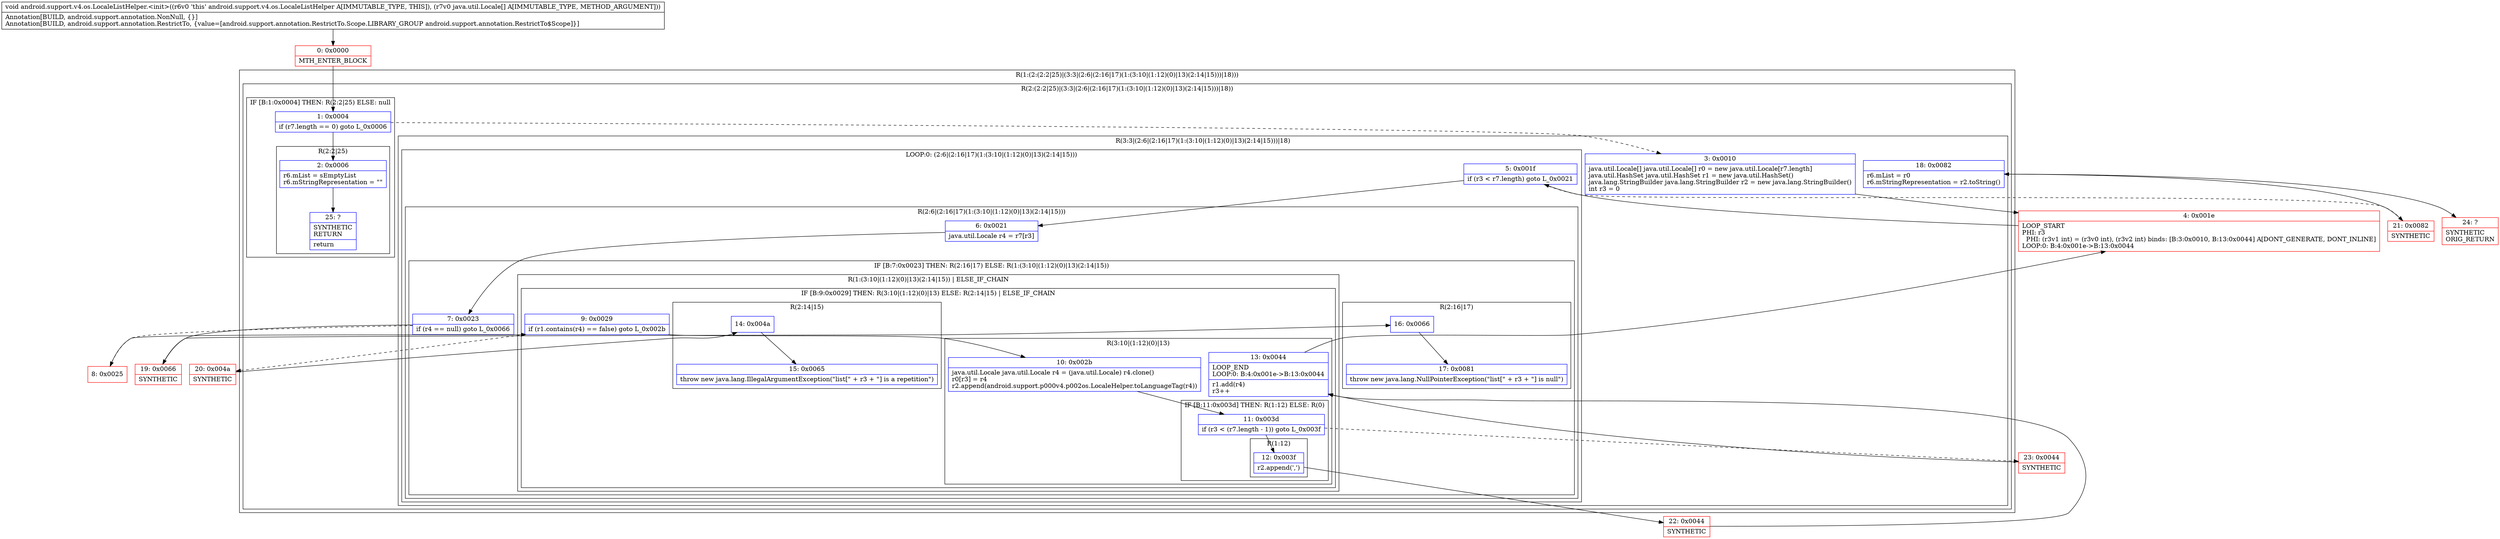 digraph "CFG forandroid.support.v4.os.LocaleListHelper.\<init\>([Ljava\/util\/Locale;)V" {
subgraph cluster_Region_404645056 {
label = "R(1:(2:(2:2|25)|(3:3|(2:6|(2:16|17)(1:(3:10|(1:12)(0)|13)(2:14|15)))|18)))";
node [shape=record,color=blue];
subgraph cluster_Region_477497511 {
label = "R(2:(2:2|25)|(3:3|(2:6|(2:16|17)(1:(3:10|(1:12)(0)|13)(2:14|15)))|18))";
node [shape=record,color=blue];
subgraph cluster_IfRegion_1247868783 {
label = "IF [B:1:0x0004] THEN: R(2:2|25) ELSE: null";
node [shape=record,color=blue];
Node_1 [shape=record,label="{1\:\ 0x0004|if (r7.length == 0) goto L_0x0006\l}"];
subgraph cluster_Region_1065629901 {
label = "R(2:2|25)";
node [shape=record,color=blue];
Node_2 [shape=record,label="{2\:\ 0x0006|r6.mList = sEmptyList\lr6.mStringRepresentation = \"\"\l}"];
Node_25 [shape=record,label="{25\:\ ?|SYNTHETIC\lRETURN\l|return\l}"];
}
}
subgraph cluster_Region_478542601 {
label = "R(3:3|(2:6|(2:16|17)(1:(3:10|(1:12)(0)|13)(2:14|15)))|18)";
node [shape=record,color=blue];
Node_3 [shape=record,label="{3\:\ 0x0010|java.util.Locale[] java.util.Locale[] r0 = new java.util.Locale[r7.length]\ljava.util.HashSet java.util.HashSet r1 = new java.util.HashSet()\ljava.lang.StringBuilder java.lang.StringBuilder r2 = new java.lang.StringBuilder()\lint r3 = 0\l}"];
subgraph cluster_LoopRegion_1124936855 {
label = "LOOP:0: (2:6|(2:16|17)(1:(3:10|(1:12)(0)|13)(2:14|15)))";
node [shape=record,color=blue];
Node_5 [shape=record,label="{5\:\ 0x001f|if (r3 \< r7.length) goto L_0x0021\l}"];
subgraph cluster_Region_1800302503 {
label = "R(2:6|(2:16|17)(1:(3:10|(1:12)(0)|13)(2:14|15)))";
node [shape=record,color=blue];
Node_6 [shape=record,label="{6\:\ 0x0021|java.util.Locale r4 = r7[r3]\l}"];
subgraph cluster_IfRegion_1648333816 {
label = "IF [B:7:0x0023] THEN: R(2:16|17) ELSE: R(1:(3:10|(1:12)(0)|13)(2:14|15))";
node [shape=record,color=blue];
Node_7 [shape=record,label="{7\:\ 0x0023|if (r4 == null) goto L_0x0066\l}"];
subgraph cluster_Region_1052495473 {
label = "R(2:16|17)";
node [shape=record,color=blue];
Node_16 [shape=record,label="{16\:\ 0x0066}"];
Node_17 [shape=record,label="{17\:\ 0x0081|throw new java.lang.NullPointerException(\"list[\" + r3 + \"] is null\")\l}"];
}
subgraph cluster_Region_1415013273 {
label = "R(1:(3:10|(1:12)(0)|13)(2:14|15)) | ELSE_IF_CHAIN\l";
node [shape=record,color=blue];
subgraph cluster_IfRegion_1493271587 {
label = "IF [B:9:0x0029] THEN: R(3:10|(1:12)(0)|13) ELSE: R(2:14|15) | ELSE_IF_CHAIN\l";
node [shape=record,color=blue];
Node_9 [shape=record,label="{9\:\ 0x0029|if (r1.contains(r4) == false) goto L_0x002b\l}"];
subgraph cluster_Region_1236019441 {
label = "R(3:10|(1:12)(0)|13)";
node [shape=record,color=blue];
Node_10 [shape=record,label="{10\:\ 0x002b|java.util.Locale java.util.Locale r4 = (java.util.Locale) r4.clone()\lr0[r3] = r4\lr2.append(android.support.p000v4.p002os.LocaleHelper.toLanguageTag(r4))\l}"];
subgraph cluster_IfRegion_1356271427 {
label = "IF [B:11:0x003d] THEN: R(1:12) ELSE: R(0)";
node [shape=record,color=blue];
Node_11 [shape=record,label="{11\:\ 0x003d|if (r3 \< (r7.length \- 1)) goto L_0x003f\l}"];
subgraph cluster_Region_1885588513 {
label = "R(1:12)";
node [shape=record,color=blue];
Node_12 [shape=record,label="{12\:\ 0x003f|r2.append(',')\l}"];
}
subgraph cluster_Region_2026404484 {
label = "R(0)";
node [shape=record,color=blue];
}
}
Node_13 [shape=record,label="{13\:\ 0x0044|LOOP_END\lLOOP:0: B:4:0x001e\-\>B:13:0x0044\l|r1.add(r4)\lr3++\l}"];
}
subgraph cluster_Region_2056583258 {
label = "R(2:14|15)";
node [shape=record,color=blue];
Node_14 [shape=record,label="{14\:\ 0x004a}"];
Node_15 [shape=record,label="{15\:\ 0x0065|throw new java.lang.IllegalArgumentException(\"list[\" + r3 + \"] is a repetition\")\l}"];
}
}
}
}
}
}
Node_18 [shape=record,label="{18\:\ 0x0082|r6.mList = r0\lr6.mStringRepresentation = r2.toString()\l}"];
}
}
}
Node_0 [shape=record,color=red,label="{0\:\ 0x0000|MTH_ENTER_BLOCK\l}"];
Node_4 [shape=record,color=red,label="{4\:\ 0x001e|LOOP_START\lPHI: r3 \l  PHI: (r3v1 int) = (r3v0 int), (r3v2 int) binds: [B:3:0x0010, B:13:0x0044] A[DONT_GENERATE, DONT_INLINE]\lLOOP:0: B:4:0x001e\-\>B:13:0x0044\l}"];
Node_8 [shape=record,color=red,label="{8\:\ 0x0025}"];
Node_19 [shape=record,color=red,label="{19\:\ 0x0066|SYNTHETIC\l}"];
Node_20 [shape=record,color=red,label="{20\:\ 0x004a|SYNTHETIC\l}"];
Node_21 [shape=record,color=red,label="{21\:\ 0x0082|SYNTHETIC\l}"];
Node_22 [shape=record,color=red,label="{22\:\ 0x0044|SYNTHETIC\l}"];
Node_23 [shape=record,color=red,label="{23\:\ 0x0044|SYNTHETIC\l}"];
Node_24 [shape=record,color=red,label="{24\:\ ?|SYNTHETIC\lORIG_RETURN\l}"];
MethodNode[shape=record,label="{void android.support.v4.os.LocaleListHelper.\<init\>((r6v0 'this' android.support.v4.os.LocaleListHelper A[IMMUTABLE_TYPE, THIS]), (r7v0 java.util.Locale[] A[IMMUTABLE_TYPE, METHOD_ARGUMENT]))  | Annotation[BUILD, android.support.annotation.NonNull, \{\}]\lAnnotation[BUILD, android.support.annotation.RestrictTo, \{value=[android.support.annotation.RestrictTo.Scope.LIBRARY_GROUP android.support.annotation.RestrictTo$Scope]\}]\l}"];
MethodNode -> Node_0;
Node_1 -> Node_2;
Node_1 -> Node_3[style=dashed];
Node_2 -> Node_25;
Node_3 -> Node_4;
Node_5 -> Node_6;
Node_5 -> Node_21[style=dashed];
Node_6 -> Node_7;
Node_7 -> Node_8[style=dashed];
Node_7 -> Node_19;
Node_16 -> Node_17;
Node_9 -> Node_10;
Node_9 -> Node_20[style=dashed];
Node_10 -> Node_11;
Node_11 -> Node_12;
Node_11 -> Node_23[style=dashed];
Node_12 -> Node_22;
Node_13 -> Node_4;
Node_14 -> Node_15;
Node_18 -> Node_24;
Node_0 -> Node_1;
Node_4 -> Node_5;
Node_8 -> Node_9;
Node_19 -> Node_16;
Node_20 -> Node_14;
Node_21 -> Node_18;
Node_22 -> Node_13;
Node_23 -> Node_13;
}

